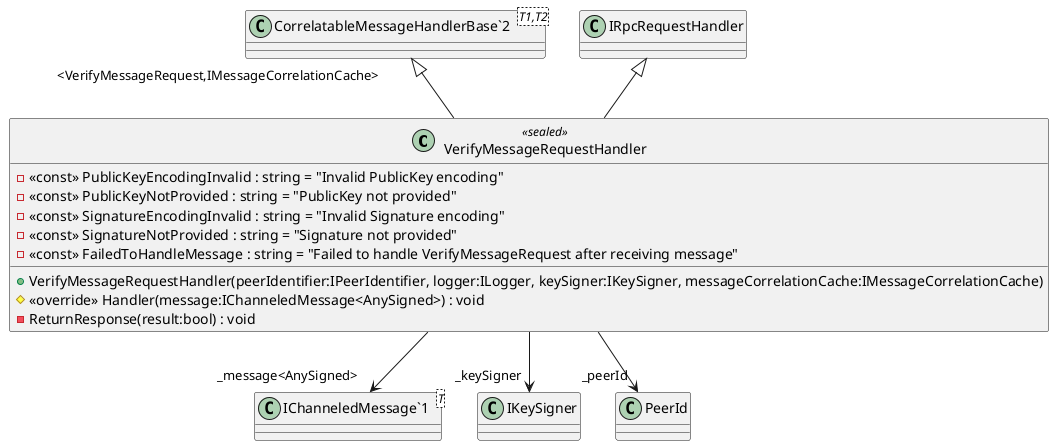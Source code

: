@startuml
class VerifyMessageRequestHandler <<sealed>> {
    - <<const>> PublicKeyEncodingInvalid : string = "Invalid PublicKey encoding"
    - <<const>> PublicKeyNotProvided : string = "PublicKey not provided"
    - <<const>> SignatureEncodingInvalid : string = "Invalid Signature encoding"
    - <<const>> SignatureNotProvided : string = "Signature not provided"
    - <<const>> FailedToHandleMessage : string = "Failed to handle VerifyMessageRequest after receiving message"
    + VerifyMessageRequestHandler(peerIdentifier:IPeerIdentifier, logger:ILogger, keySigner:IKeySigner, messageCorrelationCache:IMessageCorrelationCache)
    # <<override>> Handler(message:IChanneledMessage<AnySigned>) : void
    - ReturnResponse(result:bool) : void
}
class "CorrelatableMessageHandlerBase`2"<T1,T2> {
}
class "IChanneledMessage`1"<T> {
}
"CorrelatableMessageHandlerBase`2" "<VerifyMessageRequest,IMessageCorrelationCache>" <|-- VerifyMessageRequestHandler
IRpcRequestHandler <|-- VerifyMessageRequestHandler
VerifyMessageRequestHandler --> "_keySigner" IKeySigner
VerifyMessageRequestHandler --> "_peerId" PeerId
VerifyMessageRequestHandler --> "_message<AnySigned>" "IChanneledMessage`1"
@enduml
